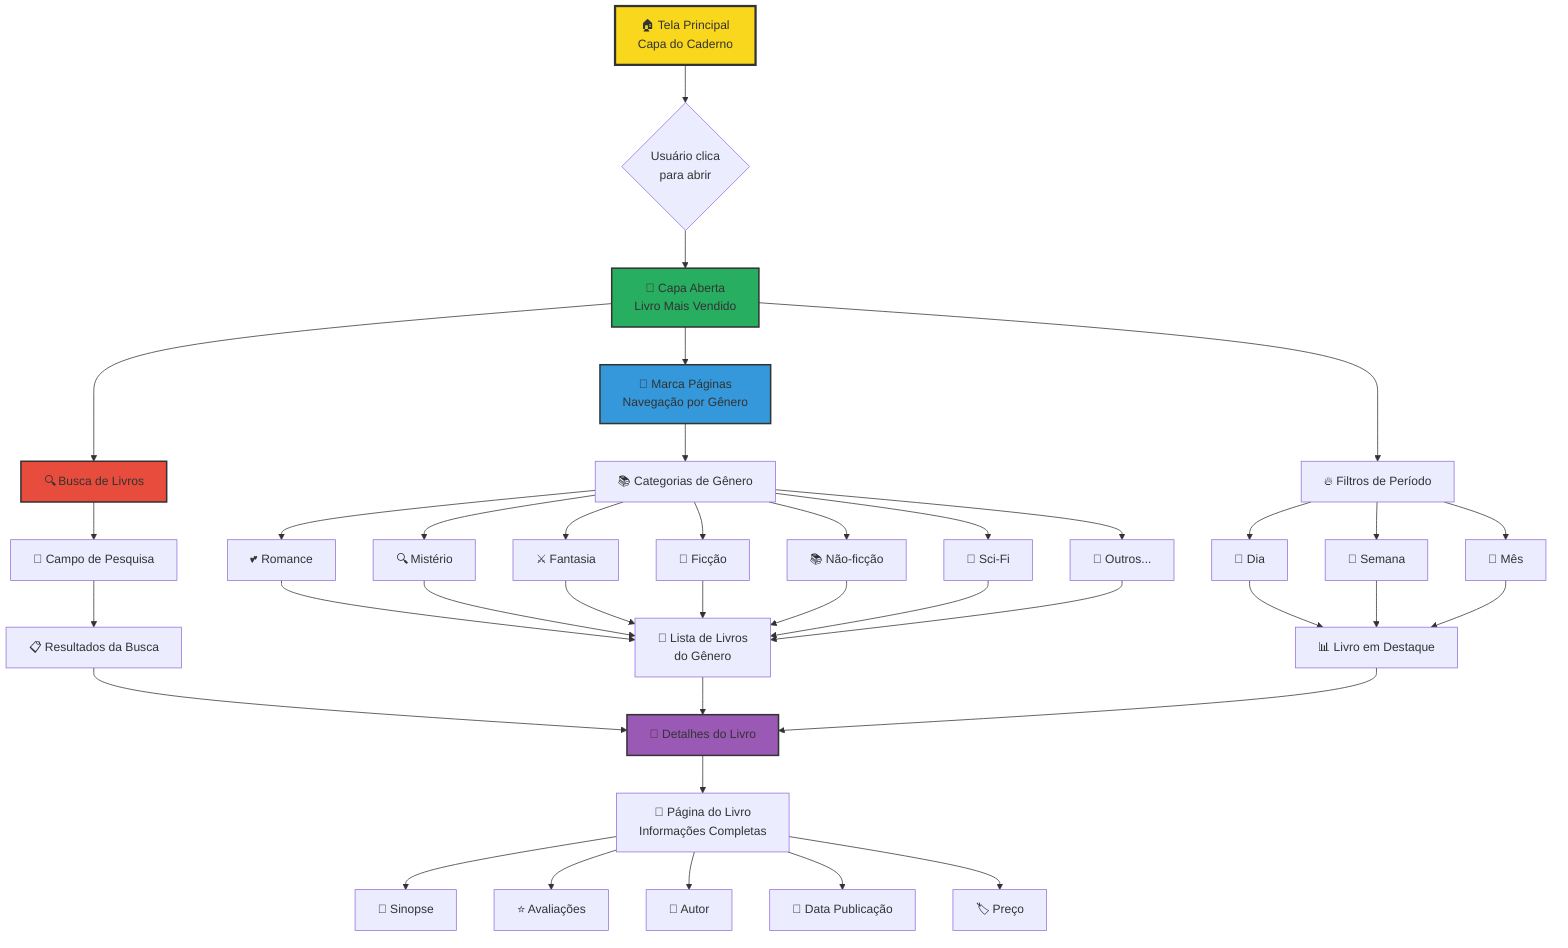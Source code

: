 flowchart TD
    A[🏠 Tela Principal<br/>Capa do Caderno] --> B{Usuário clica<br/>para abrir}
    
    B --> C[📖 Capa Aberta<br/>Livro Mais Vendido]
    
    C --> D[🔥 Filtros de Período]
    D --> D1[📅 Dia]
    D --> D2[📅 Semana]  
    D --> D3[📅 Mês]
    
    C --> E[🔖 Marca Páginas<br/>Navegação por Gênero]
    
    E --> F[📚 Categorias de Gênero]
    F --> F1[💕 Romance]
    F --> F2[🔍 Mistério]
    F --> F3[⚔️ Fantasia]
    F --> F4[📖 Ficção]
    F --> F5[📚 Não-ficção]
    F --> F6[🧪 Sci-Fi]
    F --> F7[📜 Outros...]
    
    C --> G[🔍 Busca de Livros]
    G --> H[📝 Campo de Pesquisa]
    H --> I[📋 Resultados da Busca]
    
    F1 --> J[📖 Lista de Livros<br/>do Gênero]
    F2 --> J
    F3 --> J
    F4 --> J
    F5 --> J
    F6 --> J
    F7 --> J
    
    I --> K[📖 Detalhes do Livro]
    J --> K
    D1 --> L[📊 Livro em Destaque]
    D2 --> L
    D3 --> L
    L --> K
    
    K --> M[📄 Página do Livro<br/>Informações Completas]
    M --> M1[📝 Sinopse]
    M --> M2[⭐ Avaliações]
    M --> M3[👤 Autor]
    M --> M4[📅 Data Publicação]
    M --> M5[🏷️ Preço]
    
    style A fill:#f9d71c,stroke:#333,stroke-width:3px
    style C fill:#27ae60,stroke:#333,stroke-width:2px
    style E fill:#3498db,stroke:#333,stroke-width:2px
    style G fill:#e74c3c,stroke:#333,stroke-width:2px
    style K fill:#9b59b6,stroke:#333,stroke-width:2px